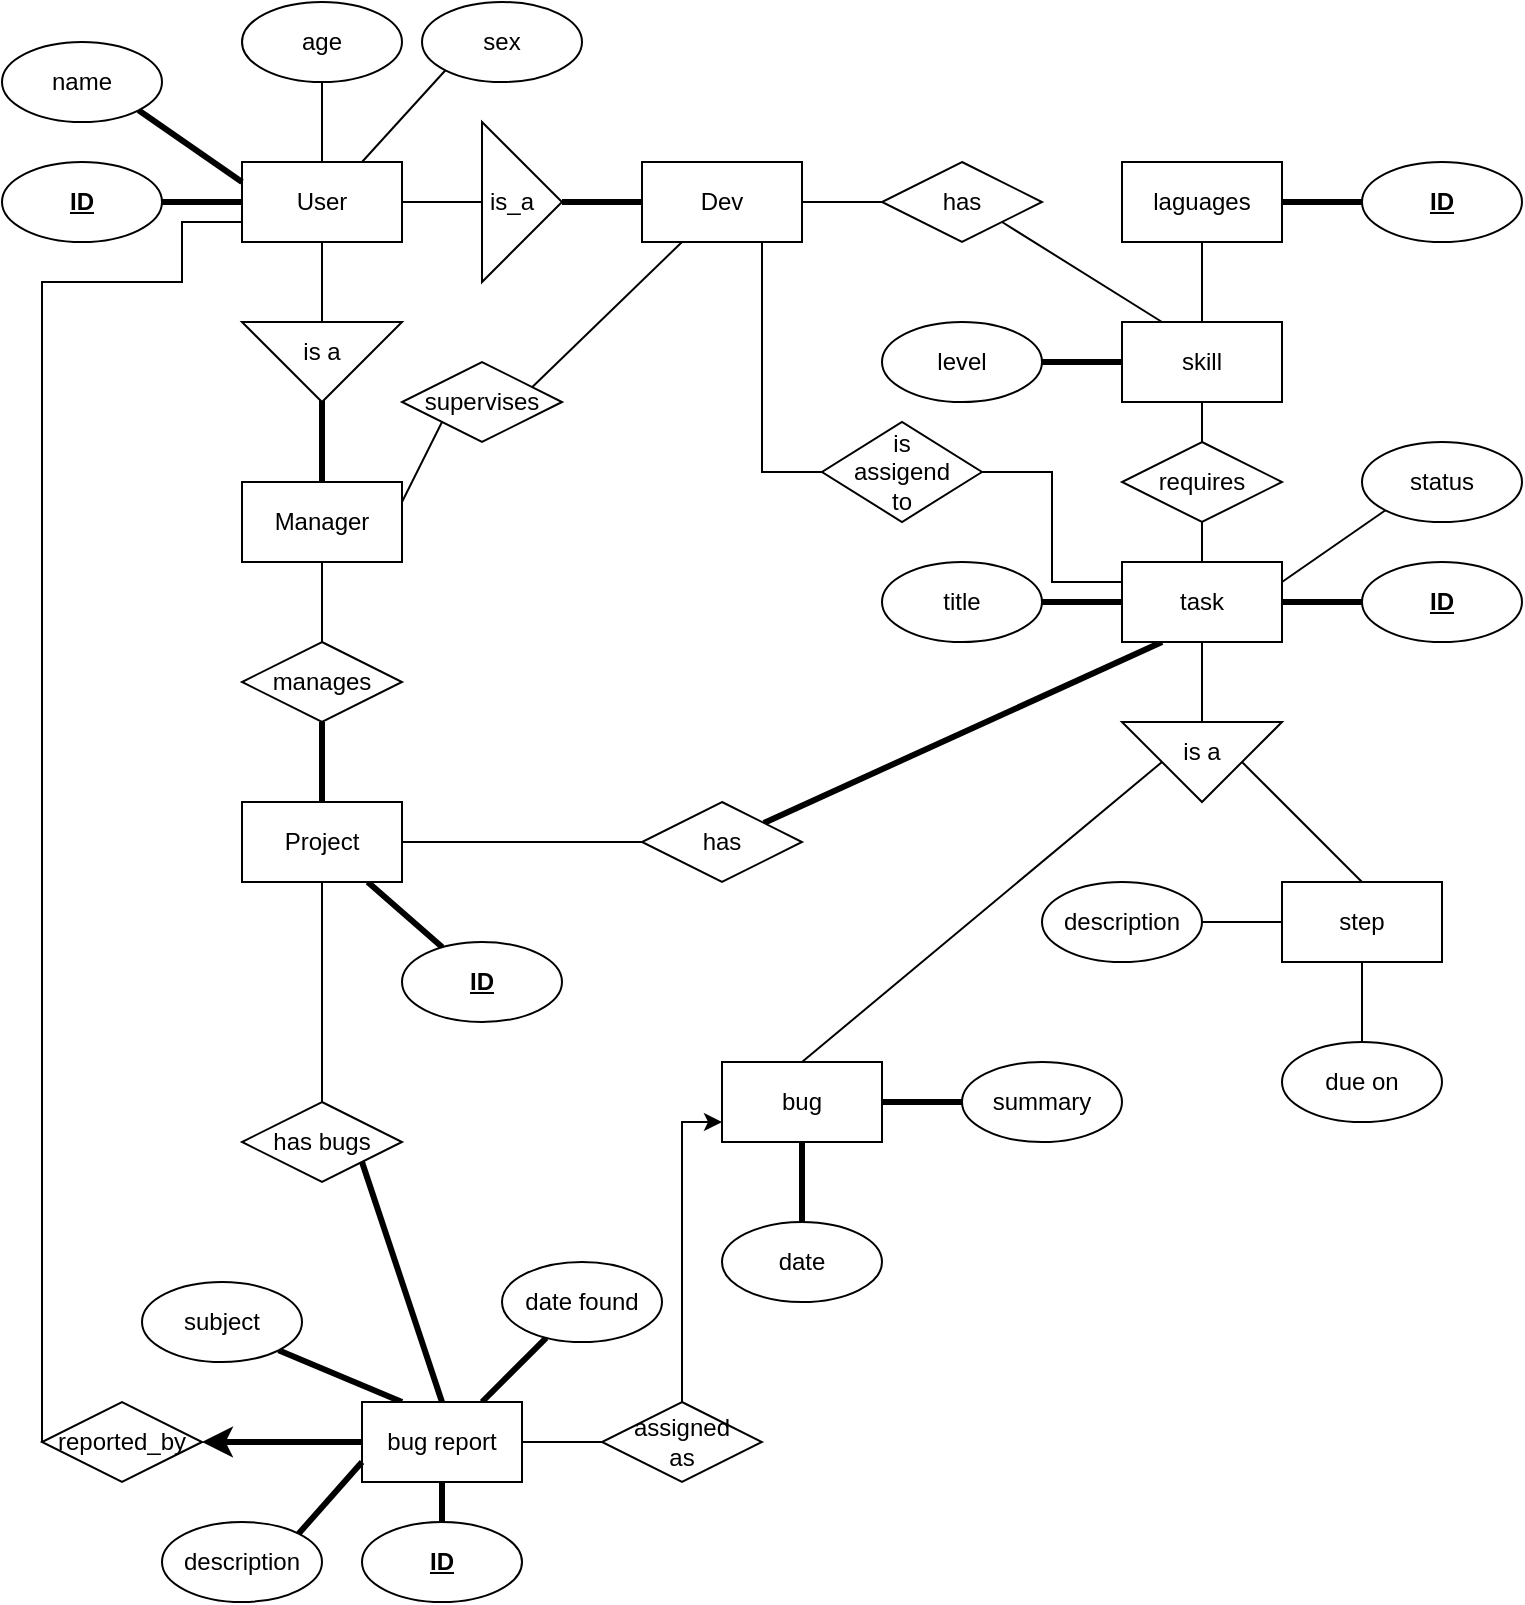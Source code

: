 <mxfile>
    <diagram id="hDNees-CE0cQ-4xidrQs" name="Page-1">
        <mxGraphModel dx="576" dy="387" grid="1" gridSize="10" guides="1" tooltips="1" connect="1" arrows="1" fold="1" page="1" pageScale="1" pageWidth="850" pageHeight="1100" math="0" shadow="0">
            <root>
                <mxCell id="0"/>
                <mxCell id="1" parent="0"/>
                <mxCell id="35" value="" style="edgeStyle=none;rounded=0;orthogonalLoop=1;jettySize=auto;html=1;endArrow=none;endFill=0;strokeWidth=1;" parent="1" source="2" target="16" edge="1">
                    <mxGeometry relative="1" as="geometry"/>
                </mxCell>
                <mxCell id="36" value="" style="edgeStyle=none;rounded=0;orthogonalLoop=1;jettySize=auto;html=1;endArrow=none;endFill=0;strokeWidth=1;" parent="1" source="2" target="30" edge="1">
                    <mxGeometry relative="1" as="geometry"/>
                </mxCell>
                <mxCell id="119" style="edgeStyle=none;rounded=0;orthogonalLoop=1;jettySize=auto;html=1;exitX=0.75;exitY=0;exitDx=0;exitDy=0;entryX=0;entryY=1;entryDx=0;entryDy=0;strokeWidth=1;endArrow=none;endFill=0;" edge="1" parent="1" source="2" target="118">
                    <mxGeometry relative="1" as="geometry"/>
                </mxCell>
                <mxCell id="126" style="edgeStyle=orthogonalEdgeStyle;rounded=0;orthogonalLoop=1;jettySize=auto;html=1;exitX=0;exitY=0.75;exitDx=0;exitDy=0;entryX=0.5;entryY=1;entryDx=0;entryDy=0;endArrow=none;endFill=0;strokeWidth=1;" edge="1" parent="1" source="2" target="115">
                    <mxGeometry relative="1" as="geometry">
                        <Array as="points">
                            <mxPoint x="130" y="150"/>
                            <mxPoint x="130" y="180"/>
                            <mxPoint x="60" y="180"/>
                            <mxPoint x="60" y="700"/>
                        </Array>
                    </mxGeometry>
                </mxCell>
                <mxCell id="2" value="User" style="rounded=0;whiteSpace=wrap;html=1;" parent="1" vertex="1">
                    <mxGeometry x="160" y="120" width="80" height="40" as="geometry"/>
                </mxCell>
                <mxCell id="5" value="" style="edgeStyle=orthogonalEdgeStyle;rounded=0;orthogonalLoop=1;jettySize=auto;html=1;endArrow=none;endFill=0;strokeWidth=3;" parent="1" source="3" target="2" edge="1">
                    <mxGeometry relative="1" as="geometry"/>
                </mxCell>
                <mxCell id="3" value="&lt;b&gt;&lt;u&gt;ID&lt;/u&gt;&lt;/b&gt;" style="ellipse;whiteSpace=wrap;html=1;" parent="1" vertex="1">
                    <mxGeometry x="40" y="120" width="80" height="40" as="geometry"/>
                </mxCell>
                <mxCell id="10" style="rounded=0;orthogonalLoop=1;jettySize=auto;html=1;exitX=1;exitY=1;exitDx=0;exitDy=0;entryX=0;entryY=0.25;entryDx=0;entryDy=0;endArrow=none;endFill=0;strokeWidth=3;" parent="1" source="7" target="2" edge="1">
                    <mxGeometry relative="1" as="geometry"/>
                </mxCell>
                <mxCell id="7" value="name" style="ellipse;whiteSpace=wrap;html=1;" parent="1" vertex="1">
                    <mxGeometry x="40" y="60" width="80" height="40" as="geometry"/>
                </mxCell>
                <mxCell id="11" value="" style="edgeStyle=none;rounded=0;orthogonalLoop=1;jettySize=auto;html=1;endArrow=none;endFill=0;strokeWidth=1;" parent="1" source="8" target="2" edge="1">
                    <mxGeometry relative="1" as="geometry"/>
                </mxCell>
                <mxCell id="8" value="age" style="ellipse;whiteSpace=wrap;html=1;" parent="1" vertex="1">
                    <mxGeometry x="160" y="40" width="80" height="40" as="geometry"/>
                </mxCell>
                <mxCell id="39" value="" style="edgeStyle=none;rounded=0;orthogonalLoop=1;jettySize=auto;html=1;endArrow=none;endFill=0;strokeWidth=3;" parent="1" source="13" target="16" edge="1">
                    <mxGeometry relative="1" as="geometry"/>
                </mxCell>
                <mxCell id="46" style="edgeStyle=none;rounded=0;orthogonalLoop=1;jettySize=auto;html=1;exitX=0.25;exitY=1;exitDx=0;exitDy=0;entryX=0.438;entryY=0.25;entryDx=0;entryDy=0;entryPerimeter=0;endArrow=none;endFill=0;strokeWidth=1;" parent="1" source="13" target="45" edge="1">
                    <mxGeometry relative="1" as="geometry"/>
                </mxCell>
                <mxCell id="75" value="" style="edgeStyle=none;rounded=0;orthogonalLoop=1;jettySize=auto;html=1;endArrow=none;endFill=0;strokeWidth=1;" parent="1" source="13" target="42" edge="1">
                    <mxGeometry relative="1" as="geometry"/>
                </mxCell>
                <mxCell id="87" style="edgeStyle=orthogonalEdgeStyle;rounded=0;orthogonalLoop=1;jettySize=auto;html=1;exitX=0.75;exitY=1;exitDx=0;exitDy=0;endArrow=none;endFill=0;strokeWidth=1;entryX=0.5;entryY=1;entryDx=0;entryDy=0;" parent="1" source="13" target="86" edge="1">
                    <mxGeometry relative="1" as="geometry">
                        <mxPoint x="420.333" y="250" as="targetPoint"/>
                    </mxGeometry>
                </mxCell>
                <mxCell id="13" value="Dev" style="rounded=0;whiteSpace=wrap;html=1;" parent="1" vertex="1">
                    <mxGeometry x="360" y="120" width="80" height="40" as="geometry"/>
                </mxCell>
                <mxCell id="38" value="" style="edgeStyle=none;rounded=0;orthogonalLoop=1;jettySize=auto;html=1;endArrow=none;endFill=0;strokeWidth=3;" parent="1" source="14" target="30" edge="1">
                    <mxGeometry relative="1" as="geometry"/>
                </mxCell>
                <mxCell id="48" style="edgeStyle=none;rounded=0;orthogonalLoop=1;jettySize=auto;html=1;exitX=1;exitY=0.25;exitDx=0;exitDy=0;entryX=1;entryY=1;entryDx=0;entryDy=0;endArrow=none;endFill=0;strokeWidth=1;" parent="1" source="14" target="45" edge="1">
                    <mxGeometry relative="1" as="geometry"/>
                </mxCell>
                <mxCell id="67" value="" style="edgeStyle=none;rounded=0;orthogonalLoop=1;jettySize=auto;html=1;endArrow=none;endFill=0;strokeWidth=1;" parent="1" source="14" target="44" edge="1">
                    <mxGeometry relative="1" as="geometry"/>
                </mxCell>
                <mxCell id="14" value="Manager" style="rounded=0;whiteSpace=wrap;html=1;" parent="1" vertex="1">
                    <mxGeometry x="160" y="280" width="80" height="40" as="geometry"/>
                </mxCell>
                <mxCell id="16" value="is_a&amp;nbsp; &amp;nbsp;" style="triangle;whiteSpace=wrap;html=1;strokeWidth=1;" parent="1" vertex="1">
                    <mxGeometry x="280" y="100" width="40" height="80" as="geometry"/>
                </mxCell>
                <mxCell id="22" style="edgeStyle=none;rounded=0;orthogonalLoop=1;jettySize=auto;html=1;exitX=1;exitY=0.5;exitDx=0;exitDy=0;endArrow=none;endFill=0;strokeWidth=3;" parent="1" edge="1">
                    <mxGeometry relative="1" as="geometry">
                        <mxPoint x="250" y="220" as="sourcePoint"/>
                        <mxPoint x="250" y="220" as="targetPoint"/>
                    </mxGeometry>
                </mxCell>
                <mxCell id="29" value="" style="triangle;whiteSpace=wrap;html=1;strokeWidth=1;rotation=90;container=0;" parent="1" vertex="1">
                    <mxGeometry x="180" y="180" width="40" height="80" as="geometry"/>
                </mxCell>
                <mxCell id="30" value="is a" style="text;html=1;strokeColor=none;fillColor=none;align=center;verticalAlign=middle;whiteSpace=wrap;rounded=0;container=0;strokeWidth=3;" parent="1" vertex="1">
                    <mxGeometry x="180" y="205" width="40" height="20" as="geometry"/>
                </mxCell>
                <mxCell id="79" style="edgeStyle=none;rounded=0;orthogonalLoop=1;jettySize=auto;html=1;exitX=1;exitY=1;exitDx=0;exitDy=0;entryX=0.25;entryY=0;entryDx=0;entryDy=0;endArrow=none;endFill=0;strokeWidth=1;" parent="1" source="42" target="70" edge="1">
                    <mxGeometry relative="1" as="geometry"/>
                </mxCell>
                <mxCell id="42" value="has" style="rhombus;whiteSpace=wrap;html=1;strokeWidth=1;" parent="1" vertex="1">
                    <mxGeometry x="480" y="120" width="80" height="40" as="geometry"/>
                </mxCell>
                <mxCell id="65" value="" style="edgeStyle=none;rounded=0;orthogonalLoop=1;jettySize=auto;html=1;endArrow=none;endFill=0;strokeWidth=3;" parent="1" source="43" target="57" edge="1">
                    <mxGeometry relative="1" as="geometry"/>
                </mxCell>
                <mxCell id="43" value="laguages" style="rounded=0;whiteSpace=wrap;html=1;" parent="1" vertex="1">
                    <mxGeometry x="600" y="120" width="80" height="40" as="geometry"/>
                </mxCell>
                <mxCell id="68" value="" style="edgeStyle=none;rounded=0;orthogonalLoop=1;jettySize=auto;html=1;endArrow=none;endFill=0;strokeWidth=3;" parent="1" source="44" target="52" edge="1">
                    <mxGeometry relative="1" as="geometry"/>
                </mxCell>
                <mxCell id="44" value="manages" style="rhombus;whiteSpace=wrap;html=1;strokeWidth=1;" parent="1" vertex="1">
                    <mxGeometry x="160" y="360" width="80" height="40" as="geometry"/>
                </mxCell>
                <mxCell id="45" value="supervises" style="rhombus;whiteSpace=wrap;html=1;strokeWidth=1;direction=south;" parent="1" vertex="1">
                    <mxGeometry x="240" y="220" width="80" height="40" as="geometry"/>
                </mxCell>
                <mxCell id="69" value="" style="edgeStyle=none;rounded=0;orthogonalLoop=1;jettySize=auto;html=1;endArrow=none;endFill=0;strokeWidth=3;" parent="1" source="52" target="58" edge="1">
                    <mxGeometry relative="1" as="geometry"/>
                </mxCell>
                <mxCell id="110" value="" style="edgeStyle=none;rounded=0;orthogonalLoop=1;jettySize=auto;html=1;endArrow=none;endFill=0;strokeWidth=1;" parent="1" source="52" target="109" edge="1">
                    <mxGeometry relative="1" as="geometry"/>
                </mxCell>
                <mxCell id="158" value="" style="edgeStyle=elbowEdgeStyle;rounded=0;orthogonalLoop=1;jettySize=auto;html=1;endArrow=none;endFill=0;strokeWidth=1;" edge="1" parent="1" source="52" target="155">
                    <mxGeometry relative="1" as="geometry"/>
                </mxCell>
                <mxCell id="52" value="Project" style="rounded=0;whiteSpace=wrap;html=1;" parent="1" vertex="1">
                    <mxGeometry x="160" y="440" width="80" height="40" as="geometry"/>
                </mxCell>
                <mxCell id="100" value="" style="edgeStyle=orthogonalEdgeStyle;rounded=0;orthogonalLoop=1;jettySize=auto;html=1;endArrow=none;endFill=0;strokeWidth=3;" parent="1" source="54" target="98" edge="1">
                    <mxGeometry relative="1" as="geometry"/>
                </mxCell>
                <mxCell id="104" value="" style="edgeStyle=orthogonalEdgeStyle;rounded=0;orthogonalLoop=1;jettySize=auto;html=1;endArrow=none;endFill=0;strokeWidth=3;" parent="1" source="54" target="102" edge="1">
                    <mxGeometry relative="1" as="geometry"/>
                </mxCell>
                <mxCell id="54" value="bug" style="rounded=0;whiteSpace=wrap;html=1;" parent="1" vertex="1">
                    <mxGeometry x="400" y="570" width="80" height="40" as="geometry"/>
                </mxCell>
                <mxCell id="105" value="" style="edgeStyle=orthogonalEdgeStyle;rounded=0;orthogonalLoop=1;jettySize=auto;html=1;endArrow=none;endFill=0;strokeWidth=1;" parent="1" source="55" target="103" edge="1">
                    <mxGeometry relative="1" as="geometry"/>
                </mxCell>
                <mxCell id="107" value="" style="edgeStyle=orthogonalEdgeStyle;rounded=0;orthogonalLoop=1;jettySize=auto;html=1;endArrow=none;endFill=0;strokeWidth=1;" parent="1" source="55" target="106" edge="1">
                    <mxGeometry relative="1" as="geometry"/>
                </mxCell>
                <mxCell id="55" value="step" style="rounded=0;whiteSpace=wrap;html=1;" parent="1" vertex="1">
                    <mxGeometry x="680" y="480" width="80" height="40" as="geometry"/>
                </mxCell>
                <mxCell id="57" value="&lt;b&gt;&lt;u&gt;ID&lt;/u&gt;&lt;/b&gt;" style="ellipse;whiteSpace=wrap;html=1;" parent="1" vertex="1">
                    <mxGeometry x="720" y="120" width="80" height="40" as="geometry"/>
                </mxCell>
                <mxCell id="58" value="&lt;b&gt;&lt;u&gt;ID&lt;/u&gt;&lt;/b&gt;" style="ellipse;whiteSpace=wrap;html=1;" parent="1" vertex="1">
                    <mxGeometry x="240" y="510" width="80" height="40" as="geometry"/>
                </mxCell>
                <mxCell id="66" value="" style="edgeStyle=none;rounded=0;orthogonalLoop=1;jettySize=auto;html=1;endArrow=none;endFill=0;strokeWidth=3;" parent="1" source="60" target="62" edge="1">
                    <mxGeometry relative="1" as="geometry"/>
                </mxCell>
                <mxCell id="77" value="" style="edgeStyle=none;rounded=0;orthogonalLoop=1;jettySize=auto;html=1;endArrow=none;endFill=0;strokeWidth=1;" parent="1" source="60" target="76" edge="1">
                    <mxGeometry relative="1" as="geometry"/>
                </mxCell>
                <mxCell id="91" value="" style="edgeStyle=orthogonalEdgeStyle;rounded=0;orthogonalLoop=1;jettySize=auto;html=1;endArrow=none;endFill=0;strokeWidth=1;" parent="1" source="60" target="90" edge="1">
                    <mxGeometry relative="1" as="geometry"/>
                </mxCell>
                <mxCell id="108" style="rounded=0;orthogonalLoop=1;jettySize=auto;html=1;exitX=1;exitY=0.25;exitDx=0;exitDy=0;entryX=0;entryY=1;entryDx=0;entryDy=0;endArrow=none;endFill=0;strokeWidth=1;" parent="1" source="60" target="83" edge="1">
                    <mxGeometry relative="1" as="geometry"/>
                </mxCell>
                <mxCell id="111" style="edgeStyle=none;rounded=0;orthogonalLoop=1;jettySize=auto;html=1;exitX=0.25;exitY=1;exitDx=0;exitDy=0;endArrow=none;endFill=0;strokeWidth=3;" parent="1" source="60" target="109" edge="1">
                    <mxGeometry relative="1" as="geometry"/>
                </mxCell>
                <mxCell id="60" value="task" style="rounded=0;whiteSpace=wrap;html=1;" parent="1" vertex="1">
                    <mxGeometry x="600" y="320" width="80" height="40" as="geometry"/>
                </mxCell>
                <mxCell id="62" value="&lt;b&gt;&lt;u&gt;ID&lt;/u&gt;&lt;/b&gt;" style="ellipse;whiteSpace=wrap;html=1;" parent="1" vertex="1">
                    <mxGeometry x="720" y="320" width="80" height="40" as="geometry"/>
                </mxCell>
                <mxCell id="64" value="level" style="ellipse;whiteSpace=wrap;html=1;" parent="1" vertex="1">
                    <mxGeometry x="480" y="200" width="80" height="40" as="geometry"/>
                </mxCell>
                <mxCell id="72" value="" style="edgeStyle=none;rounded=0;orthogonalLoop=1;jettySize=auto;html=1;endArrow=none;endFill=0;strokeWidth=3;" parent="1" source="70" target="64" edge="1">
                    <mxGeometry relative="1" as="geometry"/>
                </mxCell>
                <mxCell id="73" value="" style="edgeStyle=none;rounded=0;orthogonalLoop=1;jettySize=auto;html=1;endArrow=none;endFill=0;strokeWidth=1;" parent="1" source="70" target="43" edge="1">
                    <mxGeometry relative="1" as="geometry"/>
                </mxCell>
                <mxCell id="70" value="skill" style="rounded=0;whiteSpace=wrap;html=1;strokeWidth=1;" parent="1" vertex="1">
                    <mxGeometry x="600" y="200" width="80" height="40" as="geometry"/>
                </mxCell>
                <mxCell id="78" value="" style="edgeStyle=none;rounded=0;orthogonalLoop=1;jettySize=auto;html=1;endArrow=none;endFill=0;strokeWidth=1;" parent="1" source="76" target="70" edge="1">
                    <mxGeometry relative="1" as="geometry"/>
                </mxCell>
                <mxCell id="76" value="requires" style="rhombus;whiteSpace=wrap;html=1;strokeWidth=1;" parent="1" vertex="1">
                    <mxGeometry x="600" y="260" width="80" height="40" as="geometry"/>
                </mxCell>
                <mxCell id="81" value="" style="edgeStyle=none;rounded=0;orthogonalLoop=1;jettySize=auto;html=1;endArrow=none;endFill=0;strokeWidth=3;" parent="1" source="80" target="60" edge="1">
                    <mxGeometry relative="1" as="geometry"/>
                </mxCell>
                <mxCell id="80" value="title" style="ellipse;whiteSpace=wrap;html=1;" parent="1" vertex="1">
                    <mxGeometry x="480" y="320" width="80" height="40" as="geometry"/>
                </mxCell>
                <mxCell id="83" value="status" style="ellipse;whiteSpace=wrap;html=1;" parent="1" vertex="1">
                    <mxGeometry x="720" y="260" width="80" height="40" as="geometry"/>
                </mxCell>
                <mxCell id="88" style="edgeStyle=orthogonalEdgeStyle;rounded=0;orthogonalLoop=1;jettySize=auto;html=1;exitX=0.5;exitY=0;exitDx=0;exitDy=0;entryX=0;entryY=0.25;entryDx=0;entryDy=0;endArrow=none;endFill=0;strokeWidth=1;" parent="1" source="86" target="60" edge="1">
                    <mxGeometry relative="1" as="geometry"/>
                </mxCell>
                <mxCell id="86" value="is &lt;br&gt;assigend &lt;br&gt;to" style="rhombus;whiteSpace=wrap;html=1;strokeWidth=1;direction=south;" parent="1" vertex="1">
                    <mxGeometry x="450" y="250" width="80" height="50" as="geometry"/>
                </mxCell>
                <mxCell id="89" value="" style="triangle;whiteSpace=wrap;html=1;strokeWidth=1;rotation=90;container=0;" parent="1" vertex="1">
                    <mxGeometry x="620" y="380" width="40" height="80" as="geometry"/>
                </mxCell>
                <mxCell id="93" style="edgeStyle=none;rounded=0;orthogonalLoop=1;jettySize=auto;html=1;exitX=0;exitY=0.75;exitDx=0;exitDy=0;entryX=0.5;entryY=0;entryDx=0;entryDy=0;endArrow=none;endFill=0;strokeWidth=1;" parent="1" source="90" target="54" edge="1">
                    <mxGeometry relative="1" as="geometry"/>
                </mxCell>
                <mxCell id="94" style="edgeStyle=none;rounded=0;orthogonalLoop=1;jettySize=auto;html=1;exitX=1;exitY=0.75;exitDx=0;exitDy=0;entryX=0.5;entryY=0;entryDx=0;entryDy=0;endArrow=none;endFill=0;strokeWidth=1;" parent="1" source="90" target="55" edge="1">
                    <mxGeometry relative="1" as="geometry"/>
                </mxCell>
                <mxCell id="90" value="is a" style="text;html=1;strokeColor=none;fillColor=none;align=center;verticalAlign=middle;whiteSpace=wrap;rounded=0;container=0;strokeWidth=3;" parent="1" vertex="1">
                    <mxGeometry x="620" y="405" width="40" height="20" as="geometry"/>
                </mxCell>
                <mxCell id="98" value="summary" style="ellipse;whiteSpace=wrap;html=1;" parent="1" vertex="1">
                    <mxGeometry x="520" y="570" width="80" height="40" as="geometry"/>
                </mxCell>
                <mxCell id="102" value="date" style="ellipse;whiteSpace=wrap;html=1;" parent="1" vertex="1">
                    <mxGeometry x="400" y="650" width="80" height="40" as="geometry"/>
                </mxCell>
                <mxCell id="103" value="due on" style="ellipse;whiteSpace=wrap;html=1;" parent="1" vertex="1">
                    <mxGeometry x="680" y="560" width="80" height="40" as="geometry"/>
                </mxCell>
                <mxCell id="106" value="description" style="ellipse;whiteSpace=wrap;html=1;" parent="1" vertex="1">
                    <mxGeometry x="560" y="480" width="80" height="40" as="geometry"/>
                </mxCell>
                <mxCell id="109" value="has" style="rhombus;whiteSpace=wrap;html=1;strokeWidth=1;" parent="1" vertex="1">
                    <mxGeometry x="360" y="440" width="80" height="40" as="geometry"/>
                </mxCell>
                <mxCell id="117" value="" style="rounded=0;orthogonalLoop=1;jettySize=auto;html=1;strokeWidth=3;" edge="1" parent="1" source="114" target="115">
                    <mxGeometry relative="1" as="geometry"/>
                </mxCell>
                <mxCell id="128" style="rounded=0;orthogonalLoop=1;jettySize=auto;html=1;exitX=0.25;exitY=0;exitDx=0;exitDy=0;entryX=1;entryY=1;entryDx=0;entryDy=0;endArrow=none;endFill=0;strokeWidth=3;" edge="1" parent="1" source="114" target="127">
                    <mxGeometry relative="1" as="geometry"/>
                </mxCell>
                <mxCell id="131" value="" style="edgeStyle=none;rounded=0;orthogonalLoop=1;jettySize=auto;html=1;endArrow=none;endFill=0;strokeWidth=3;" edge="1" parent="1" source="114" target="129">
                    <mxGeometry relative="1" as="geometry"/>
                </mxCell>
                <mxCell id="133" value="" style="edgeStyle=none;rounded=0;orthogonalLoop=1;jettySize=auto;html=1;endArrow=none;endFill=0;strokeWidth=3;" edge="1" parent="1" source="114" target="132">
                    <mxGeometry relative="1" as="geometry"/>
                </mxCell>
                <mxCell id="142" value="" style="edgeStyle=none;rounded=0;orthogonalLoop=1;jettySize=auto;html=1;endArrow=none;endFill=0;strokeWidth=1;" edge="1" parent="1" source="114" target="136">
                    <mxGeometry relative="1" as="geometry"/>
                </mxCell>
                <mxCell id="114" value="bug report" style="rounded=0;whiteSpace=wrap;html=1;" vertex="1" parent="1">
                    <mxGeometry x="220" y="740" width="80" height="40" as="geometry"/>
                </mxCell>
                <mxCell id="115" value="reported_by" style="rhombus;whiteSpace=wrap;html=1;strokeWidth=1;direction=south;" vertex="1" parent="1">
                    <mxGeometry x="60" y="740" width="80" height="40" as="geometry"/>
                </mxCell>
                <mxCell id="118" value="sex" style="ellipse;whiteSpace=wrap;html=1;" vertex="1" parent="1">
                    <mxGeometry x="250" y="40" width="80" height="40" as="geometry"/>
                </mxCell>
                <mxCell id="127" value="subject" style="ellipse;whiteSpace=wrap;html=1;" vertex="1" parent="1">
                    <mxGeometry x="110" y="680" width="80" height="40" as="geometry"/>
                </mxCell>
                <mxCell id="129" value="date found" style="ellipse;whiteSpace=wrap;html=1;" vertex="1" parent="1">
                    <mxGeometry x="290" y="670" width="80" height="40" as="geometry"/>
                </mxCell>
                <mxCell id="130" style="edgeStyle=none;rounded=0;orthogonalLoop=1;jettySize=auto;html=1;exitX=0.5;exitY=1;exitDx=0;exitDy=0;endArrow=none;endFill=0;strokeWidth=3;" edge="1" parent="1" source="129" target="129">
                    <mxGeometry relative="1" as="geometry"/>
                </mxCell>
                <mxCell id="132" value="&lt;b&gt;&lt;u&gt;ID&lt;/u&gt;&lt;/b&gt;" style="ellipse;whiteSpace=wrap;html=1;" vertex="1" parent="1">
                    <mxGeometry x="220" y="800" width="80" height="40" as="geometry"/>
                </mxCell>
                <mxCell id="143" style="edgeStyle=orthogonalEdgeStyle;rounded=0;orthogonalLoop=1;jettySize=auto;html=1;endArrow=classic;endFill=1;strokeWidth=1;entryX=0;entryY=0.75;entryDx=0;entryDy=0;" edge="1" parent="1" source="136" target="54">
                    <mxGeometry relative="1" as="geometry">
                        <mxPoint x="380" y="610" as="targetPoint"/>
                    </mxGeometry>
                </mxCell>
                <mxCell id="136" value="assigned&lt;br&gt;as" style="rhombus;whiteSpace=wrap;html=1;strokeWidth=1;" vertex="1" parent="1">
                    <mxGeometry x="340" y="740" width="80" height="40" as="geometry"/>
                </mxCell>
                <mxCell id="145" style="rounded=0;orthogonalLoop=1;jettySize=auto;html=1;exitX=1;exitY=0;exitDx=0;exitDy=0;entryX=0;entryY=0.75;entryDx=0;entryDy=0;endArrow=none;endFill=0;strokeWidth=3;" edge="1" parent="1" source="144" target="114">
                    <mxGeometry relative="1" as="geometry"/>
                </mxCell>
                <mxCell id="144" value="description" style="ellipse;whiteSpace=wrap;html=1;" vertex="1" parent="1">
                    <mxGeometry x="120" y="800" width="80" height="40" as="geometry"/>
                </mxCell>
                <mxCell id="159" style="rounded=0;orthogonalLoop=1;jettySize=auto;html=1;exitX=1;exitY=1;exitDx=0;exitDy=0;entryX=0.5;entryY=0;entryDx=0;entryDy=0;endArrow=none;endFill=0;strokeWidth=3;" edge="1" parent="1" source="155" target="114">
                    <mxGeometry relative="1" as="geometry"/>
                </mxCell>
                <mxCell id="155" value="has bugs" style="rhombus;whiteSpace=wrap;html=1;strokeWidth=1;" vertex="1" parent="1">
                    <mxGeometry x="160" y="590" width="80" height="40" as="geometry"/>
                </mxCell>
            </root>
        </mxGraphModel>
    </diagram>
</mxfile>